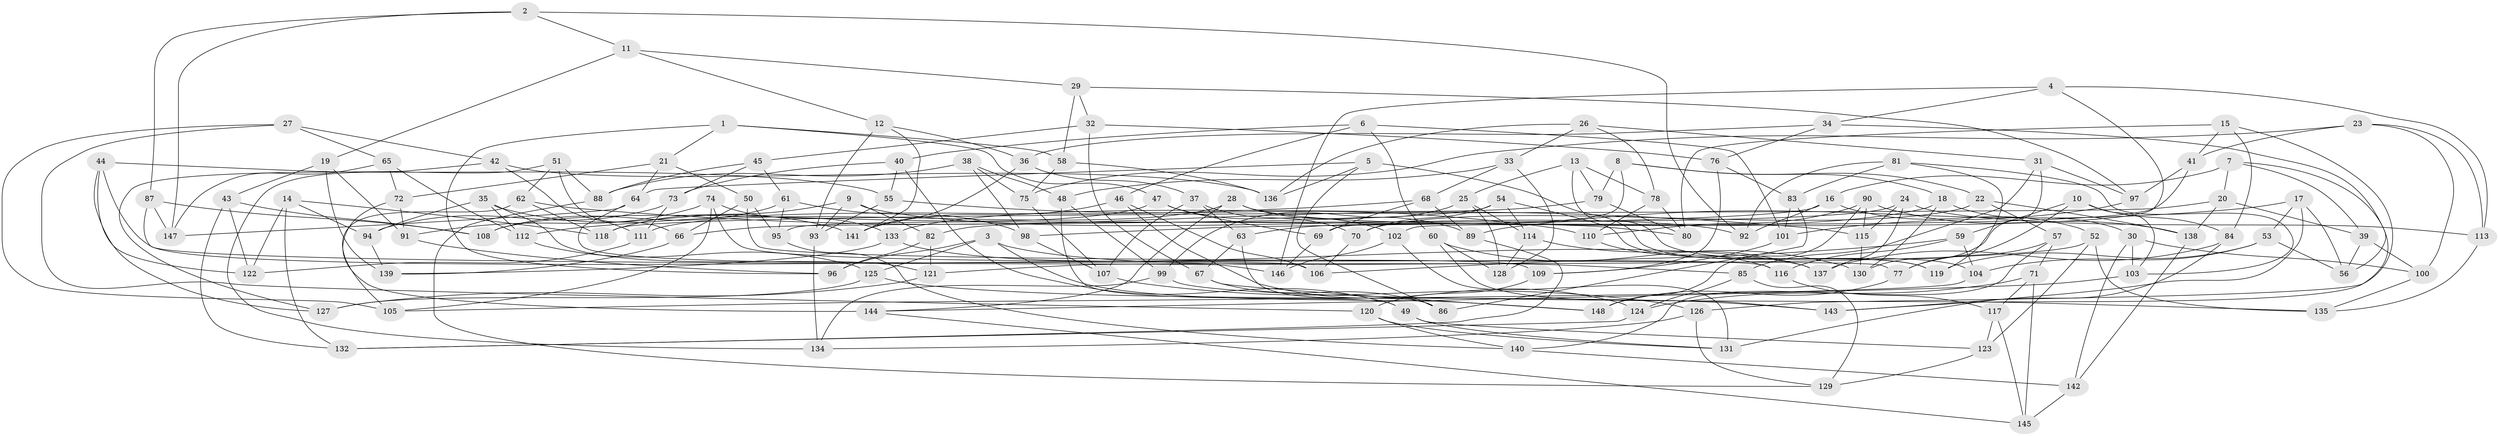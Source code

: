 // coarse degree distribution, {4: 0.5192307692307693, 6: 0.2692307692307692, 3: 0.0673076923076923, 5: 0.14423076923076922}
// Generated by graph-tools (version 1.1) at 2025/38/03/04/25 23:38:12]
// undirected, 148 vertices, 296 edges
graph export_dot {
  node [color=gray90,style=filled];
  1;
  2;
  3;
  4;
  5;
  6;
  7;
  8;
  9;
  10;
  11;
  12;
  13;
  14;
  15;
  16;
  17;
  18;
  19;
  20;
  21;
  22;
  23;
  24;
  25;
  26;
  27;
  28;
  29;
  30;
  31;
  32;
  33;
  34;
  35;
  36;
  37;
  38;
  39;
  40;
  41;
  42;
  43;
  44;
  45;
  46;
  47;
  48;
  49;
  50;
  51;
  52;
  53;
  54;
  55;
  56;
  57;
  58;
  59;
  60;
  61;
  62;
  63;
  64;
  65;
  66;
  67;
  68;
  69;
  70;
  71;
  72;
  73;
  74;
  75;
  76;
  77;
  78;
  79;
  80;
  81;
  82;
  83;
  84;
  85;
  86;
  87;
  88;
  89;
  90;
  91;
  92;
  93;
  94;
  95;
  96;
  97;
  98;
  99;
  100;
  101;
  102;
  103;
  104;
  105;
  106;
  107;
  108;
  109;
  110;
  111;
  112;
  113;
  114;
  115;
  116;
  117;
  118;
  119;
  120;
  121;
  122;
  123;
  124;
  125;
  126;
  127;
  128;
  129;
  130;
  131;
  132;
  133;
  134;
  135;
  136;
  137;
  138;
  139;
  140;
  141;
  142;
  143;
  144;
  145;
  146;
  147;
  148;
  1 -- 96;
  1 -- 58;
  1 -- 21;
  1 -- 47;
  2 -- 87;
  2 -- 92;
  2 -- 147;
  2 -- 11;
  3 -- 96;
  3 -- 125;
  3 -- 85;
  3 -- 148;
  4 -- 34;
  4 -- 102;
  4 -- 113;
  4 -- 146;
  5 -- 136;
  5 -- 64;
  5 -- 119;
  5 -- 86;
  6 -- 101;
  6 -- 40;
  6 -- 46;
  6 -- 60;
  7 -- 20;
  7 -- 143;
  7 -- 39;
  7 -- 16;
  8 -- 79;
  8 -- 18;
  8 -- 22;
  8 -- 69;
  9 -- 93;
  9 -- 82;
  9 -- 118;
  9 -- 92;
  10 -- 77;
  10 -- 103;
  10 -- 84;
  10 -- 59;
  11 -- 19;
  11 -- 12;
  11 -- 29;
  12 -- 141;
  12 -- 36;
  12 -- 93;
  13 -- 78;
  13 -- 25;
  13 -- 79;
  13 -- 104;
  14 -- 94;
  14 -- 118;
  14 -- 122;
  14 -- 132;
  15 -- 41;
  15 -- 126;
  15 -- 84;
  15 -- 80;
  16 -- 52;
  16 -- 98;
  16 -- 92;
  17 -- 143;
  17 -- 89;
  17 -- 53;
  17 -- 56;
  18 -- 30;
  18 -- 130;
  18 -- 63;
  19 -- 91;
  19 -- 139;
  19 -- 43;
  20 -- 138;
  20 -- 118;
  20 -- 39;
  21 -- 64;
  21 -- 50;
  21 -- 72;
  22 -- 138;
  22 -- 57;
  22 -- 70;
  23 -- 41;
  23 -- 113;
  23 -- 75;
  23 -- 100;
  24 -- 137;
  24 -- 113;
  24 -- 115;
  24 -- 82;
  25 -- 128;
  25 -- 114;
  25 -- 99;
  26 -- 136;
  26 -- 31;
  26 -- 33;
  26 -- 78;
  27 -- 42;
  27 -- 105;
  27 -- 120;
  27 -- 65;
  28 -- 144;
  28 -- 80;
  28 -- 89;
  28 -- 111;
  29 -- 58;
  29 -- 32;
  29 -- 97;
  30 -- 142;
  30 -- 100;
  30 -- 103;
  31 -- 85;
  31 -- 97;
  31 -- 130;
  32 -- 76;
  32 -- 67;
  32 -- 45;
  33 -- 48;
  33 -- 128;
  33 -- 68;
  34 -- 76;
  34 -- 36;
  34 -- 56;
  35 -- 121;
  35 -- 94;
  35 -- 112;
  35 -- 141;
  36 -- 141;
  36 -- 37;
  37 -- 70;
  37 -- 63;
  37 -- 107;
  38 -- 48;
  38 -- 88;
  38 -- 75;
  38 -- 98;
  39 -- 100;
  39 -- 56;
  40 -- 73;
  40 -- 49;
  40 -- 55;
  41 -- 95;
  41 -- 97;
  42 -- 127;
  42 -- 111;
  42 -- 136;
  43 -- 108;
  43 -- 132;
  43 -- 122;
  44 -- 127;
  44 -- 109;
  44 -- 55;
  44 -- 122;
  45 -- 73;
  45 -- 88;
  45 -- 61;
  46 -- 124;
  46 -- 106;
  46 -- 141;
  47 -- 69;
  47 -- 102;
  47 -- 108;
  48 -- 49;
  48 -- 99;
  49 -- 131;
  49 -- 123;
  50 -- 66;
  50 -- 77;
  50 -- 95;
  51 -- 66;
  51 -- 134;
  51 -- 62;
  51 -- 88;
  52 -- 123;
  52 -- 135;
  52 -- 121;
  53 -- 104;
  53 -- 56;
  53 -- 119;
  54 -- 70;
  54 -- 114;
  54 -- 66;
  54 -- 119;
  55 -- 93;
  55 -- 110;
  57 -- 77;
  57 -- 140;
  57 -- 71;
  58 -- 136;
  58 -- 75;
  59 -- 104;
  59 -- 116;
  59 -- 106;
  60 -- 128;
  60 -- 143;
  60 -- 130;
  61 -- 108;
  61 -- 98;
  61 -- 95;
  62 -- 105;
  62 -- 118;
  62 -- 115;
  63 -- 67;
  63 -- 86;
  64 -- 147;
  64 -- 106;
  65 -- 147;
  65 -- 112;
  65 -- 72;
  66 -- 139;
  67 -- 148;
  67 -- 86;
  68 -- 89;
  68 -- 112;
  68 -- 69;
  69 -- 146;
  70 -- 106;
  71 -- 117;
  71 -- 124;
  71 -- 145;
  72 -- 144;
  72 -- 91;
  73 -- 111;
  73 -- 94;
  74 -- 116;
  74 -- 91;
  74 -- 105;
  74 -- 133;
  75 -- 107;
  76 -- 109;
  76 -- 83;
  77 -- 148;
  78 -- 110;
  78 -- 80;
  79 -- 80;
  79 -- 133;
  81 -- 92;
  81 -- 103;
  81 -- 119;
  81 -- 83;
  82 -- 96;
  82 -- 121;
  83 -- 101;
  83 -- 86;
  84 -- 131;
  84 -- 137;
  85 -- 124;
  85 -- 129;
  87 -- 147;
  87 -- 146;
  87 -- 108;
  88 -- 129;
  89 -- 132;
  90 -- 148;
  90 -- 115;
  90 -- 138;
  90 -- 110;
  91 -- 96;
  93 -- 134;
  94 -- 139;
  95 -- 140;
  97 -- 101;
  98 -- 107;
  99 -- 135;
  99 -- 134;
  100 -- 135;
  101 -- 109;
  102 -- 146;
  102 -- 131;
  103 -- 144;
  104 -- 105;
  107 -- 126;
  109 -- 120;
  110 -- 116;
  111 -- 122;
  112 -- 125;
  113 -- 135;
  114 -- 137;
  114 -- 128;
  115 -- 130;
  116 -- 117;
  117 -- 123;
  117 -- 145;
  120 -- 140;
  120 -- 131;
  121 -- 127;
  123 -- 129;
  124 -- 132;
  125 -- 143;
  125 -- 127;
  126 -- 134;
  126 -- 129;
  133 -- 137;
  133 -- 139;
  138 -- 142;
  140 -- 142;
  142 -- 145;
  144 -- 145;
}
